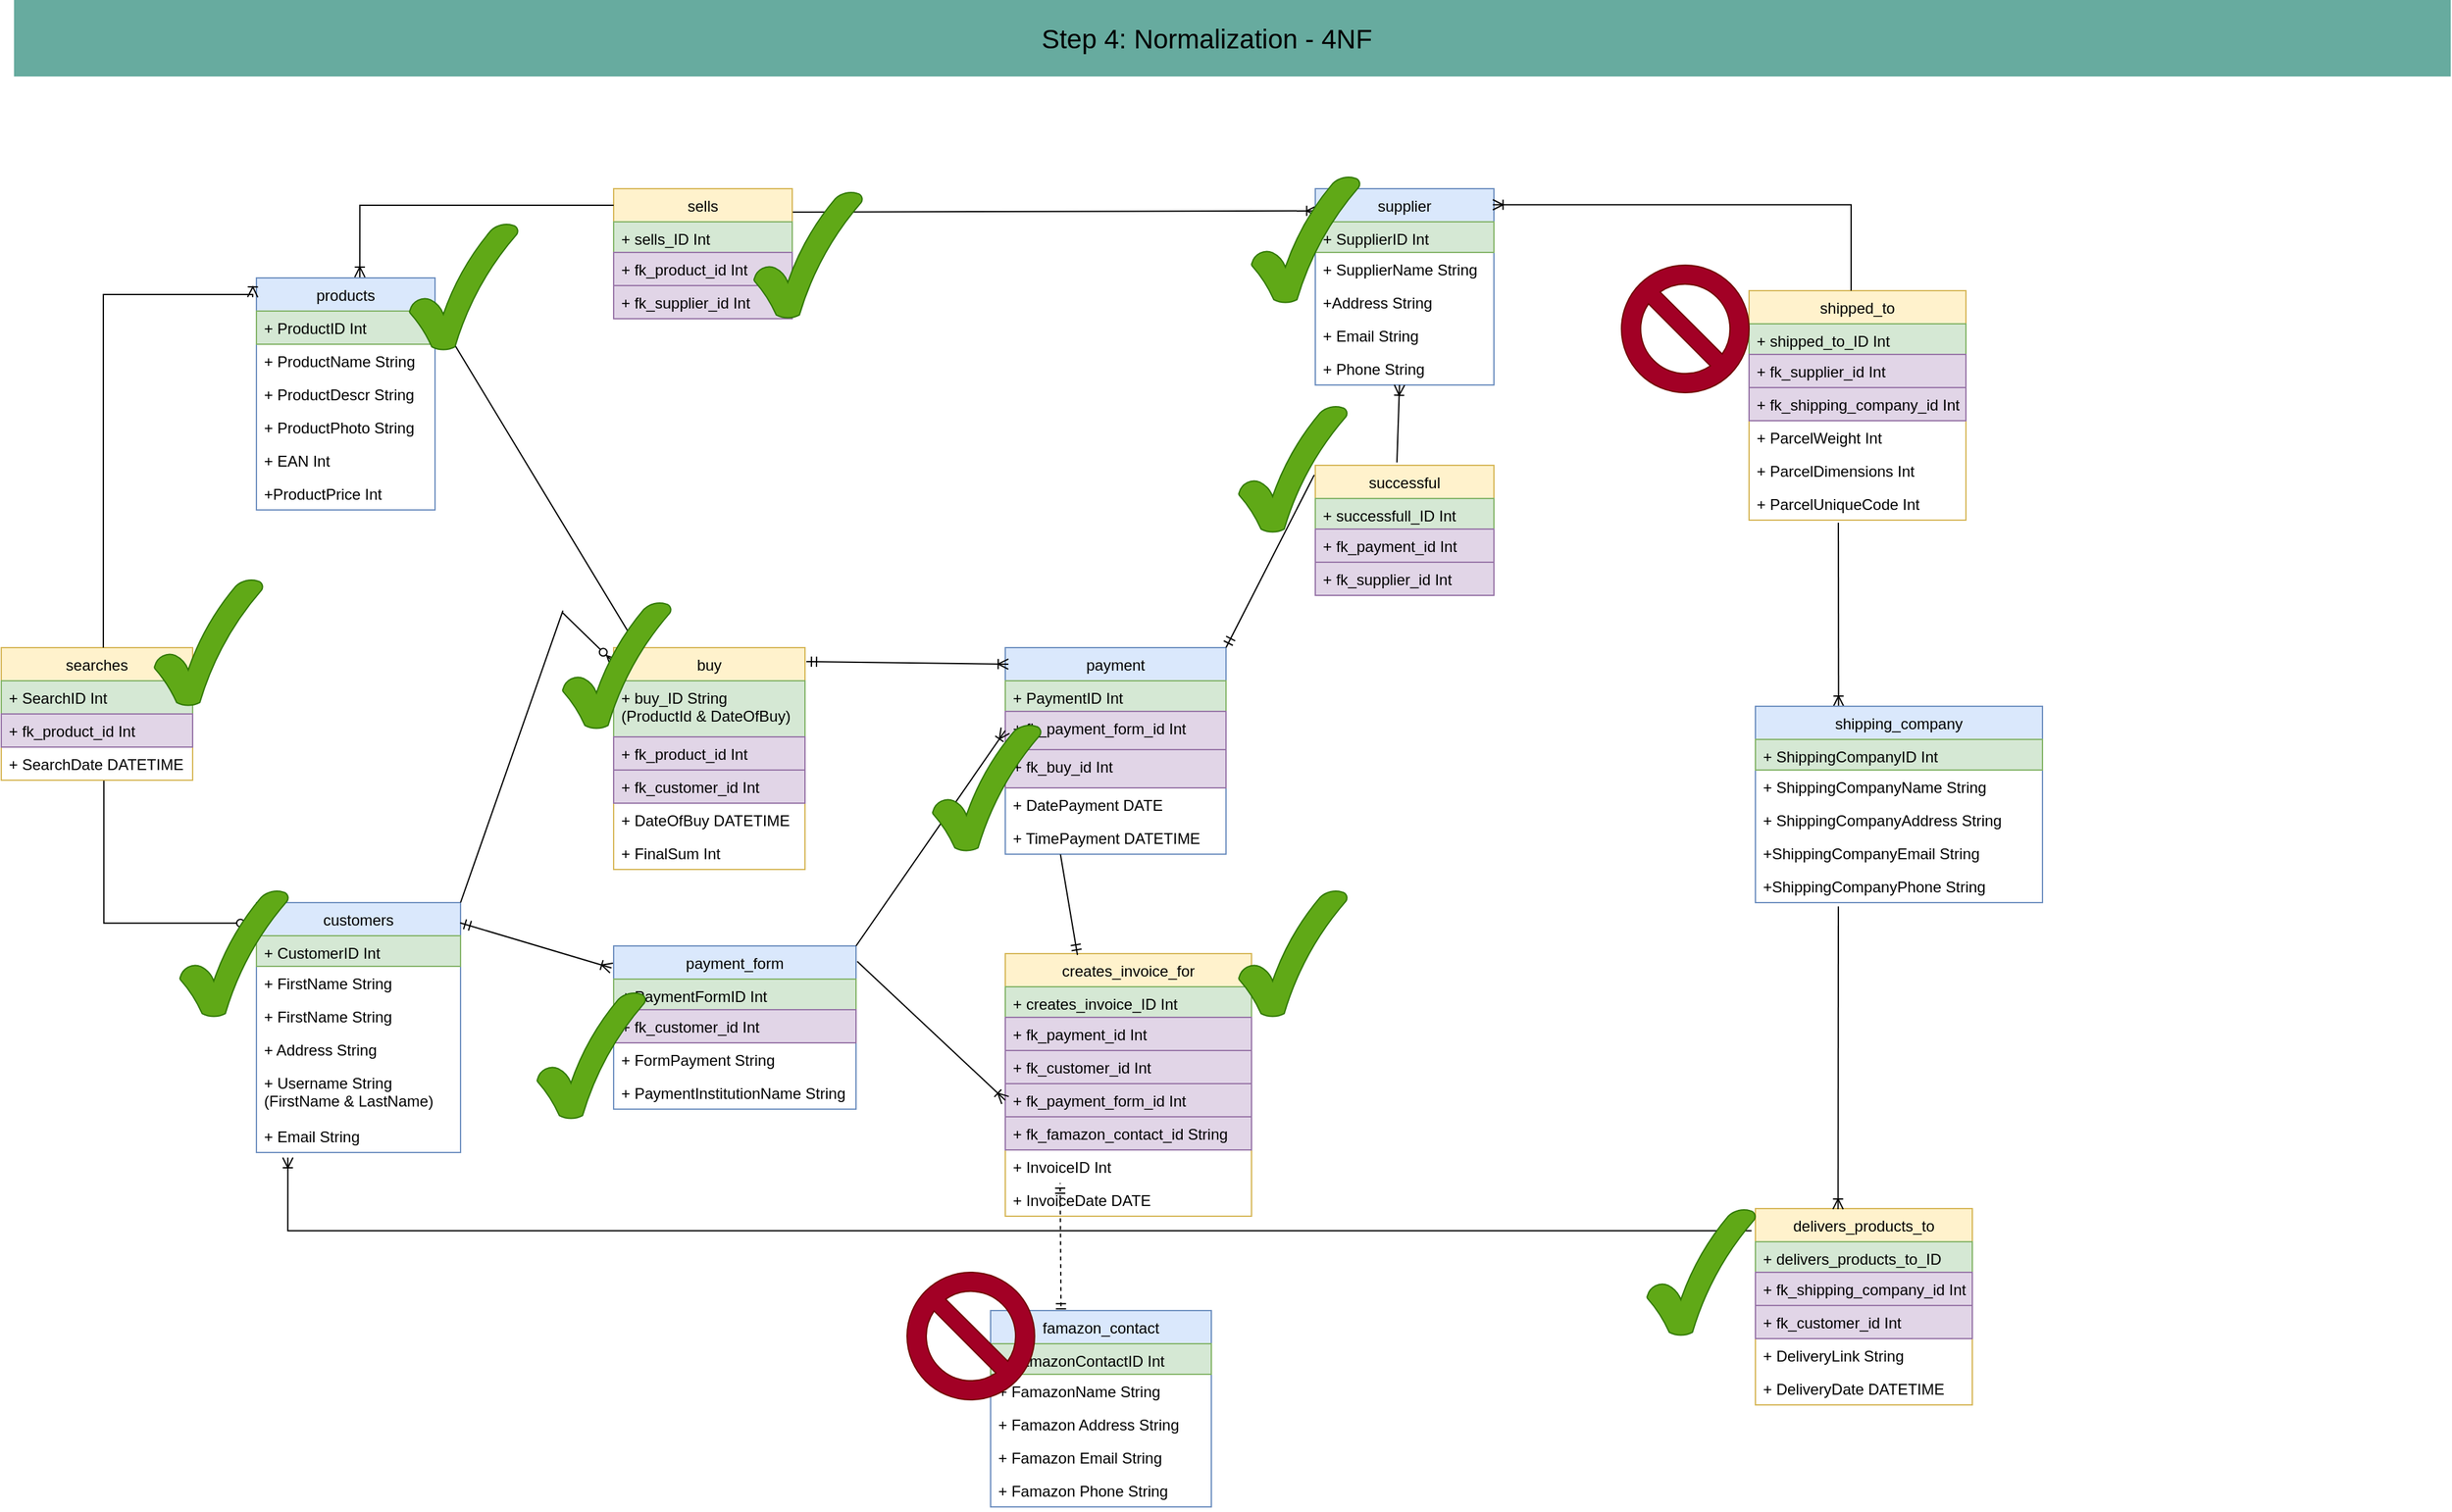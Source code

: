 <mxfile version="14.6.1" type="github">
  <diagram id="9SjnBQGCKEw5g2mVxKEI" name="Page-1">
    <mxGraphModel dx="2240" dy="1164" grid="1" gridSize="10" guides="1" tooltips="1" connect="1" arrows="1" fold="1" page="1" pageScale="1" pageWidth="827" pageHeight="1169" math="0" shadow="0">
      <root>
        <mxCell id="0" />
        <mxCell id="1" parent="0" />
        <mxCell id="1UcQ3Sz3F0J6C7WJ8FVs-1" value="" style="rounded=0;whiteSpace=wrap;html=1;labelBackgroundColor=#009999;labelBorderColor=#000000;strokeColor=none;fillColor=#67AB9F;fontColor=#000000;" parent="1" vertex="1">
          <mxGeometry x="50" y="40" width="1910" height="60" as="geometry" />
        </mxCell>
        <mxCell id="1UcQ3Sz3F0J6C7WJ8FVs-2" value="&lt;font style=&quot;font-size: 21px&quot;&gt;Step 4: Normalization -&amp;nbsp;&lt;/font&gt;&lt;span style=&quot;font-size: 21px&quot;&gt;4NF&lt;/span&gt;" style="text;html=1;strokeColor=none;fillColor=none;align=center;verticalAlign=middle;whiteSpace=wrap;rounded=0;labelBackgroundColor=none;fontColor=#000000;" parent="1" vertex="1">
          <mxGeometry x="70" y="60" width="1830" height="20" as="geometry" />
        </mxCell>
        <mxCell id="1UcQ3Sz3F0J6C7WJ8FVs-3" value="products" style="swimlane;fontStyle=0;childLayout=stackLayout;horizontal=1;startSize=26;fillColor=#dae8fc;horizontalStack=0;resizeParent=1;resizeParentMax=0;resizeLast=0;collapsible=1;marginBottom=0;strokeColor=#6c8ebf;" parent="1" vertex="1">
          <mxGeometry x="240" y="258" width="140" height="182" as="geometry" />
        </mxCell>
        <mxCell id="1UcQ3Sz3F0J6C7WJ8FVs-4" value="+ ProductID Int" style="text;align=left;verticalAlign=top;spacingLeft=4;spacingRight=4;overflow=hidden;rotatable=0;points=[[0,0.5],[1,0.5]];portConstraint=eastwest;fillColor=#d5e8d4;strokeColor=#82b366;" parent="1UcQ3Sz3F0J6C7WJ8FVs-3" vertex="1">
          <mxGeometry y="26" width="140" height="26" as="geometry" />
        </mxCell>
        <mxCell id="1UcQ3Sz3F0J6C7WJ8FVs-5" value="+ ProductName String" style="text;align=left;verticalAlign=top;spacingLeft=4;spacingRight=4;overflow=hidden;rotatable=0;points=[[0,0.5],[1,0.5]];portConstraint=eastwest;" parent="1UcQ3Sz3F0J6C7WJ8FVs-3" vertex="1">
          <mxGeometry y="52" width="140" height="26" as="geometry" />
        </mxCell>
        <mxCell id="1UcQ3Sz3F0J6C7WJ8FVs-6" value="+ ProductDescr String" style="text;align=left;verticalAlign=top;spacingLeft=4;spacingRight=4;overflow=hidden;rotatable=0;points=[[0,0.5],[1,0.5]];portConstraint=eastwest;" parent="1UcQ3Sz3F0J6C7WJ8FVs-3" vertex="1">
          <mxGeometry y="78" width="140" height="26" as="geometry" />
        </mxCell>
        <mxCell id="1UcQ3Sz3F0J6C7WJ8FVs-7" value="+ ProductPhoto String" style="text;align=left;verticalAlign=top;spacingLeft=4;spacingRight=4;overflow=hidden;rotatable=0;points=[[0,0.5],[1,0.5]];portConstraint=eastwest;" parent="1UcQ3Sz3F0J6C7WJ8FVs-3" vertex="1">
          <mxGeometry y="104" width="140" height="26" as="geometry" />
        </mxCell>
        <mxCell id="1UcQ3Sz3F0J6C7WJ8FVs-8" value="+ EAN Int" style="text;align=left;verticalAlign=top;spacingLeft=4;spacingRight=4;overflow=hidden;rotatable=0;points=[[0,0.5],[1,0.5]];portConstraint=eastwest;" parent="1UcQ3Sz3F0J6C7WJ8FVs-3" vertex="1">
          <mxGeometry y="130" width="140" height="26" as="geometry" />
        </mxCell>
        <mxCell id="1UcQ3Sz3F0J6C7WJ8FVs-9" value="+ProductPrice Int" style="text;align=left;verticalAlign=top;spacingLeft=4;spacingRight=4;overflow=hidden;rotatable=0;points=[[0,0.5],[1,0.5]];portConstraint=eastwest;" parent="1UcQ3Sz3F0J6C7WJ8FVs-3" vertex="1">
          <mxGeometry y="156" width="140" height="26" as="geometry" />
        </mxCell>
        <mxCell id="1UcQ3Sz3F0J6C7WJ8FVs-10" value="searches" style="swimlane;fontStyle=0;childLayout=stackLayout;horizontal=1;startSize=26;fillColor=#fff2cc;horizontalStack=0;resizeParent=1;resizeParentMax=0;resizeLast=0;collapsible=1;marginBottom=0;strokeColor=#d6b656;" parent="1" vertex="1">
          <mxGeometry x="40" y="548" width="150" height="104" as="geometry" />
        </mxCell>
        <mxCell id="1UcQ3Sz3F0J6C7WJ8FVs-102" value="+ SearchID Int" style="text;align=left;verticalAlign=top;spacingLeft=4;spacingRight=4;overflow=hidden;rotatable=0;points=[[0,0.5],[1,0.5]];portConstraint=eastwest;fillColor=#d5e8d4;strokeColor=#82b366;" parent="1UcQ3Sz3F0J6C7WJ8FVs-10" vertex="1">
          <mxGeometry y="26" width="150" height="26" as="geometry" />
        </mxCell>
        <mxCell id="1UcQ3Sz3F0J6C7WJ8FVs-11" value="+ fk_product_id Int" style="text;align=left;verticalAlign=top;spacingLeft=4;spacingRight=4;overflow=hidden;rotatable=0;points=[[0,0.5],[1,0.5]];portConstraint=eastwest;fillColor=#e1d5e7;strokeColor=#9673a6;" parent="1UcQ3Sz3F0J6C7WJ8FVs-10" vertex="1">
          <mxGeometry y="52" width="150" height="26" as="geometry" />
        </mxCell>
        <mxCell id="1UcQ3Sz3F0J6C7WJ8FVs-103" value="+ SearchDate DATETIME" style="text;align=left;verticalAlign=top;spacingLeft=4;spacingRight=4;overflow=hidden;rotatable=0;points=[[0,0.5],[1,0.5]];portConstraint=eastwest;" parent="1UcQ3Sz3F0J6C7WJ8FVs-10" vertex="1">
          <mxGeometry y="78" width="150" height="26" as="geometry" />
        </mxCell>
        <mxCell id="1UcQ3Sz3F0J6C7WJ8FVs-12" value="buy" style="swimlane;fontStyle=0;childLayout=stackLayout;horizontal=1;startSize=26;fillColor=#fff2cc;horizontalStack=0;resizeParent=1;resizeParentMax=0;resizeLast=0;collapsible=1;marginBottom=0;strokeColor=#d6b656;" parent="1" vertex="1">
          <mxGeometry x="520" y="548" width="150" height="174" as="geometry" />
        </mxCell>
        <mxCell id="1UcQ3Sz3F0J6C7WJ8FVs-13" value="+ buy_ID String&#xa;(ProductId &amp; DateOfBuy)" style="text;align=left;verticalAlign=top;spacingLeft=4;spacingRight=4;overflow=hidden;rotatable=0;points=[[0,0.5],[1,0.5]];portConstraint=eastwest;fillColor=#d5e8d4;strokeColor=#82b366;" parent="1UcQ3Sz3F0J6C7WJ8FVs-12" vertex="1">
          <mxGeometry y="26" width="150" height="44" as="geometry" />
        </mxCell>
        <mxCell id="1UcQ3Sz3F0J6C7WJ8FVs-14" value="+ fk_product_id Int" style="text;align=left;verticalAlign=top;spacingLeft=4;spacingRight=4;overflow=hidden;rotatable=0;points=[[0,0.5],[1,0.5]];portConstraint=eastwest;fillColor=#e1d5e7;strokeColor=#9673a6;" parent="1UcQ3Sz3F0J6C7WJ8FVs-12" vertex="1">
          <mxGeometry y="70" width="150" height="26" as="geometry" />
        </mxCell>
        <mxCell id="1UcQ3Sz3F0J6C7WJ8FVs-15" value="+ fk_customer_id Int" style="text;align=left;verticalAlign=top;spacingLeft=4;spacingRight=4;overflow=hidden;rotatable=0;points=[[0,0.5],[1,0.5]];portConstraint=eastwest;fillColor=#e1d5e7;strokeColor=#9673a6;" parent="1UcQ3Sz3F0J6C7WJ8FVs-12" vertex="1">
          <mxGeometry y="96" width="150" height="26" as="geometry" />
        </mxCell>
        <mxCell id="1UcQ3Sz3F0J6C7WJ8FVs-17" value="+ DateOfBuy DATETIME" style="text;align=left;verticalAlign=top;spacingLeft=4;spacingRight=4;overflow=hidden;rotatable=0;points=[[0,0.5],[1,0.5]];portConstraint=eastwest;" parent="1UcQ3Sz3F0J6C7WJ8FVs-12" vertex="1">
          <mxGeometry y="122" width="150" height="26" as="geometry" />
        </mxCell>
        <mxCell id="1UcQ3Sz3F0J6C7WJ8FVs-108" value="+ FinalSum Int" style="text;align=left;verticalAlign=top;spacingLeft=4;spacingRight=4;overflow=hidden;rotatable=0;points=[[0,0.5],[1,0.5]];portConstraint=eastwest;" parent="1UcQ3Sz3F0J6C7WJ8FVs-12" vertex="1">
          <mxGeometry y="148" width="150" height="26" as="geometry" />
        </mxCell>
        <mxCell id="1UcQ3Sz3F0J6C7WJ8FVs-18" value="customers" style="swimlane;fontStyle=0;childLayout=stackLayout;horizontal=1;startSize=26;fillColor=#dae8fc;horizontalStack=0;resizeParent=1;resizeParentMax=0;resizeLast=0;collapsible=1;marginBottom=0;strokeColor=#6c8ebf;" parent="1" vertex="1">
          <mxGeometry x="240" y="748" width="160" height="196" as="geometry" />
        </mxCell>
        <mxCell id="1UcQ3Sz3F0J6C7WJ8FVs-19" value="+ CustomerID Int" style="text;align=left;verticalAlign=top;spacingLeft=4;spacingRight=4;overflow=hidden;rotatable=0;points=[[0,0.5],[1,0.5]];portConstraint=eastwest;fillColor=#d5e8d4;strokeColor=#82b366;" parent="1UcQ3Sz3F0J6C7WJ8FVs-18" vertex="1">
          <mxGeometry y="26" width="160" height="24" as="geometry" />
        </mxCell>
        <mxCell id="1UcQ3Sz3F0J6C7WJ8FVs-20" value="+ FirstName String" style="text;align=left;verticalAlign=top;spacingLeft=4;spacingRight=4;overflow=hidden;rotatable=0;points=[[0,0.5],[1,0.5]];portConstraint=eastwest;" parent="1UcQ3Sz3F0J6C7WJ8FVs-18" vertex="1">
          <mxGeometry y="50" width="160" height="26" as="geometry" />
        </mxCell>
        <mxCell id="1UcQ3Sz3F0J6C7WJ8FVs-21" value="+ FirstName String" style="text;align=left;verticalAlign=top;spacingLeft=4;spacingRight=4;overflow=hidden;rotatable=0;points=[[0,0.5],[1,0.5]];portConstraint=eastwest;" parent="1UcQ3Sz3F0J6C7WJ8FVs-18" vertex="1">
          <mxGeometry y="76" width="160" height="26" as="geometry" />
        </mxCell>
        <mxCell id="1UcQ3Sz3F0J6C7WJ8FVs-22" value="+ Address String" style="text;align=left;verticalAlign=top;spacingLeft=4;spacingRight=4;overflow=hidden;rotatable=0;points=[[0,0.5],[1,0.5]];portConstraint=eastwest;" parent="1UcQ3Sz3F0J6C7WJ8FVs-18" vertex="1">
          <mxGeometry y="102" width="160" height="26" as="geometry" />
        </mxCell>
        <mxCell id="1UcQ3Sz3F0J6C7WJ8FVs-23" value="+ Username String&#xa;(FirstName &amp; LastName)" style="text;align=left;verticalAlign=top;spacingLeft=4;spacingRight=4;overflow=hidden;rotatable=0;points=[[0,0.5],[1,0.5]];portConstraint=eastwest;" parent="1UcQ3Sz3F0J6C7WJ8FVs-18" vertex="1">
          <mxGeometry y="128" width="160" height="42" as="geometry" />
        </mxCell>
        <mxCell id="1UcQ3Sz3F0J6C7WJ8FVs-24" value="+ Email String" style="text;align=left;verticalAlign=top;spacingLeft=4;spacingRight=4;overflow=hidden;rotatable=0;points=[[0,0.5],[1,0.5]];portConstraint=eastwest;" parent="1UcQ3Sz3F0J6C7WJ8FVs-18" vertex="1">
          <mxGeometry y="170" width="160" height="26" as="geometry" />
        </mxCell>
        <mxCell id="1UcQ3Sz3F0J6C7WJ8FVs-25" value="" style="fontSize=12;html=1;endArrow=ERzeroToMany;endFill=1;exitX=0.536;exitY=1.013;exitDx=0;exitDy=0;rounded=0;exitPerimeter=0;entryX=-0.003;entryY=0.082;entryDx=0;entryDy=0;entryPerimeter=0;edgeStyle=orthogonalEdgeStyle;" parent="1" source="1UcQ3Sz3F0J6C7WJ8FVs-103" target="1UcQ3Sz3F0J6C7WJ8FVs-18" edge="1">
          <mxGeometry width="100" height="100" relative="1" as="geometry">
            <mxPoint x="236" y="623" as="sourcePoint" />
            <mxPoint x="230" y="778" as="targetPoint" />
          </mxGeometry>
        </mxCell>
        <mxCell id="1UcQ3Sz3F0J6C7WJ8FVs-26" value="" style="fontSize=12;html=1;endArrow=ERzeroToMany;endFill=1;startArrow=none;entryX=0.003;entryY=0.069;entryDx=0;entryDy=0;entryPerimeter=0;rounded=0;startFill=0;" parent="1" target="1UcQ3Sz3F0J6C7WJ8FVs-12" edge="1" source="ExpSBsA_ioX1gbseFm7L-12">
          <mxGeometry width="100" height="100" relative="1" as="geometry">
            <mxPoint x="400" y="748" as="sourcePoint" />
            <mxPoint x="500" y="638" as="targetPoint" />
          </mxGeometry>
        </mxCell>
        <mxCell id="1UcQ3Sz3F0J6C7WJ8FVs-27" value="" style="fontSize=12;html=1;endArrow=none;startArrow=ERoneToMany;rounded=0;startFill=0;endFill=0;entryX=0.134;entryY=0.011;entryDx=0;entryDy=0;entryPerimeter=0;" parent="1" target="1UcQ3Sz3F0J6C7WJ8FVs-12" edge="1">
          <mxGeometry width="100" height="100" relative="1" as="geometry">
            <mxPoint x="380" y="285" as="sourcePoint" />
            <mxPoint x="538" y="538" as="targetPoint" />
          </mxGeometry>
        </mxCell>
        <mxCell id="1UcQ3Sz3F0J6C7WJ8FVs-28" value="sells" style="swimlane;fontStyle=0;childLayout=stackLayout;horizontal=1;startSize=26;fillColor=#fff2cc;horizontalStack=0;resizeParent=1;resizeParentMax=0;resizeLast=0;collapsible=1;marginBottom=0;strokeColor=#d6b656;" parent="1" vertex="1">
          <mxGeometry x="520" y="188" width="140" height="102" as="geometry" />
        </mxCell>
        <mxCell id="1UcQ3Sz3F0J6C7WJ8FVs-29" value="+ sells_ID Int" style="text;align=left;verticalAlign=top;spacingLeft=4;spacingRight=4;overflow=hidden;rotatable=0;points=[[0,0.5],[1,0.5]];portConstraint=eastwest;fillColor=#d5e8d4;strokeColor=#82b366;" parent="1UcQ3Sz3F0J6C7WJ8FVs-28" vertex="1">
          <mxGeometry y="26" width="140" height="24" as="geometry" />
        </mxCell>
        <mxCell id="1UcQ3Sz3F0J6C7WJ8FVs-30" value="+ fk_product_id Int" style="text;align=left;verticalAlign=top;spacingLeft=4;spacingRight=4;overflow=hidden;rotatable=0;points=[[0,0.5],[1,0.5]];portConstraint=eastwest;fillColor=#e1d5e7;strokeColor=#9673a6;" parent="1UcQ3Sz3F0J6C7WJ8FVs-28" vertex="1">
          <mxGeometry y="50" width="140" height="26" as="geometry" />
        </mxCell>
        <mxCell id="1UcQ3Sz3F0J6C7WJ8FVs-31" value="+ fk_supplier_id Int" style="text;align=left;verticalAlign=top;spacingLeft=4;spacingRight=4;overflow=hidden;rotatable=0;points=[[0,0.5],[1,0.5]];portConstraint=eastwest;fillColor=#e1d5e7;strokeColor=#9673a6;" parent="1UcQ3Sz3F0J6C7WJ8FVs-28" vertex="1">
          <mxGeometry y="76" width="140" height="26" as="geometry" />
        </mxCell>
        <mxCell id="1UcQ3Sz3F0J6C7WJ8FVs-32" value="" style="edgeStyle=orthogonalEdgeStyle;fontSize=12;html=1;endArrow=none;rounded=0;exitX=0.579;exitY=-0.003;exitDx=0;exitDy=0;exitPerimeter=0;startArrow=ERoneToMany;startFill=0;endFill=0;" parent="1" source="1UcQ3Sz3F0J6C7WJ8FVs-3" edge="1">
          <mxGeometry width="100" height="100" relative="1" as="geometry">
            <mxPoint x="321" y="251" as="sourcePoint" />
            <mxPoint x="520" y="201" as="targetPoint" />
            <Array as="points">
              <mxPoint x="321" y="201" />
            </Array>
          </mxGeometry>
        </mxCell>
        <mxCell id="1UcQ3Sz3F0J6C7WJ8FVs-33" value="" style="fontSize=12;html=1;endArrow=ERoneToMany;rounded=0;exitX=1.003;exitY=0.18;exitDx=0;exitDy=0;exitPerimeter=0;entryX=0.009;entryY=0.113;entryDx=0;entryDy=0;entryPerimeter=0;" parent="1" source="1UcQ3Sz3F0J6C7WJ8FVs-28" target="1UcQ3Sz3F0J6C7WJ8FVs-34" edge="1">
          <mxGeometry width="100" height="100" relative="1" as="geometry">
            <mxPoint x="850" y="274.532" as="sourcePoint" />
            <mxPoint x="830" y="200" as="targetPoint" />
          </mxGeometry>
        </mxCell>
        <mxCell id="1UcQ3Sz3F0J6C7WJ8FVs-34" value="supplier" style="swimlane;fontStyle=0;childLayout=stackLayout;horizontal=1;startSize=26;fillColor=#dae8fc;horizontalStack=0;resizeParent=1;resizeParentMax=0;resizeLast=0;collapsible=1;marginBottom=0;strokeColor=#6c8ebf;" parent="1" vertex="1">
          <mxGeometry x="1070" y="188" width="140" height="154" as="geometry" />
        </mxCell>
        <mxCell id="1UcQ3Sz3F0J6C7WJ8FVs-35" value="+ SupplierID Int" style="text;align=left;verticalAlign=top;spacingLeft=4;spacingRight=4;overflow=hidden;rotatable=0;points=[[0,0.5],[1,0.5]];portConstraint=eastwest;fillColor=#d5e8d4;strokeColor=#82b366;" parent="1UcQ3Sz3F0J6C7WJ8FVs-34" vertex="1">
          <mxGeometry y="26" width="140" height="24" as="geometry" />
        </mxCell>
        <mxCell id="1UcQ3Sz3F0J6C7WJ8FVs-36" value="+ SupplierName String" style="text;align=left;verticalAlign=top;spacingLeft=4;spacingRight=4;overflow=hidden;rotatable=0;points=[[0,0.5],[1,0.5]];portConstraint=eastwest;" parent="1UcQ3Sz3F0J6C7WJ8FVs-34" vertex="1">
          <mxGeometry y="50" width="140" height="26" as="geometry" />
        </mxCell>
        <mxCell id="1UcQ3Sz3F0J6C7WJ8FVs-37" value="+Address String" style="text;align=left;verticalAlign=top;spacingLeft=4;spacingRight=4;overflow=hidden;rotatable=0;points=[[0,0.5],[1,0.5]];portConstraint=eastwest;" parent="1UcQ3Sz3F0J6C7WJ8FVs-34" vertex="1">
          <mxGeometry y="76" width="140" height="26" as="geometry" />
        </mxCell>
        <mxCell id="1UcQ3Sz3F0J6C7WJ8FVs-38" value="+ Email String" style="text;align=left;verticalAlign=top;spacingLeft=4;spacingRight=4;overflow=hidden;rotatable=0;points=[[0,0.5],[1,0.5]];portConstraint=eastwest;" parent="1UcQ3Sz3F0J6C7WJ8FVs-34" vertex="1">
          <mxGeometry y="102" width="140" height="26" as="geometry" />
        </mxCell>
        <mxCell id="1UcQ3Sz3F0J6C7WJ8FVs-39" value="+ Phone String" style="text;align=left;verticalAlign=top;spacingLeft=4;spacingRight=4;overflow=hidden;rotatable=0;points=[[0,0.5],[1,0.5]];portConstraint=eastwest;" parent="1UcQ3Sz3F0J6C7WJ8FVs-34" vertex="1">
          <mxGeometry y="128" width="140" height="26" as="geometry" />
        </mxCell>
        <mxCell id="1UcQ3Sz3F0J6C7WJ8FVs-40" value="successful" style="swimlane;fontStyle=0;childLayout=stackLayout;horizontal=1;startSize=26;fillColor=#fff2cc;horizontalStack=0;resizeParent=1;resizeParentMax=0;resizeLast=0;collapsible=1;marginBottom=0;strokeColor=#d6b656;" parent="1" vertex="1">
          <mxGeometry x="1070" y="405" width="140" height="102" as="geometry" />
        </mxCell>
        <mxCell id="1UcQ3Sz3F0J6C7WJ8FVs-41" value="+ successfull_ID Int" style="text;align=left;verticalAlign=top;spacingLeft=4;spacingRight=4;overflow=hidden;rotatable=0;points=[[0,0.5],[1,0.5]];portConstraint=eastwest;fillColor=#d5e8d4;strokeColor=#82b366;" parent="1UcQ3Sz3F0J6C7WJ8FVs-40" vertex="1">
          <mxGeometry y="26" width="140" height="24" as="geometry" />
        </mxCell>
        <mxCell id="1UcQ3Sz3F0J6C7WJ8FVs-42" value="+ fk_payment_id Int" style="text;align=left;verticalAlign=top;spacingLeft=4;spacingRight=4;overflow=hidden;rotatable=0;points=[[0,0.5],[1,0.5]];portConstraint=eastwest;fillColor=#e1d5e7;strokeColor=#9673a6;" parent="1UcQ3Sz3F0J6C7WJ8FVs-40" vertex="1">
          <mxGeometry y="50" width="140" height="26" as="geometry" />
        </mxCell>
        <mxCell id="1UcQ3Sz3F0J6C7WJ8FVs-43" value="+ fk_supplier_id Int" style="text;align=left;verticalAlign=top;spacingLeft=4;spacingRight=4;overflow=hidden;rotatable=0;points=[[0,0.5],[1,0.5]];portConstraint=eastwest;fillColor=#e1d5e7;strokeColor=#9673a6;" parent="1UcQ3Sz3F0J6C7WJ8FVs-40" vertex="1">
          <mxGeometry y="76" width="140" height="26" as="geometry" />
        </mxCell>
        <mxCell id="1UcQ3Sz3F0J6C7WJ8FVs-44" value="payment" style="swimlane;fontStyle=0;childLayout=stackLayout;horizontal=1;startSize=26;fillColor=#dae8fc;horizontalStack=0;resizeParent=1;resizeParentMax=0;resizeLast=0;collapsible=1;marginBottom=0;strokeColor=#6c8ebf;" parent="1" vertex="1">
          <mxGeometry x="827" y="548" width="173" height="162" as="geometry" />
        </mxCell>
        <mxCell id="1UcQ3Sz3F0J6C7WJ8FVs-45" value="+ PaymentID Int" style="text;align=left;verticalAlign=top;spacingLeft=4;spacingRight=4;overflow=hidden;rotatable=0;points=[[0,0.5],[1,0.5]];portConstraint=eastwest;fillColor=#d5e8d4;strokeColor=#82b366;" parent="1UcQ3Sz3F0J6C7WJ8FVs-44" vertex="1">
          <mxGeometry y="26" width="173" height="24" as="geometry" />
        </mxCell>
        <mxCell id="1UcQ3Sz3F0J6C7WJ8FVs-46" value="+ fk_payment_form_id Int" style="text;align=left;verticalAlign=top;spacingLeft=4;spacingRight=4;overflow=hidden;rotatable=0;points=[[0,0.5],[1,0.5]];portConstraint=eastwest;fillColor=#e1d5e7;strokeColor=#9673a6;" parent="1UcQ3Sz3F0J6C7WJ8FVs-44" vertex="1">
          <mxGeometry y="50" width="173" height="30" as="geometry" />
        </mxCell>
        <mxCell id="1UcQ3Sz3F0J6C7WJ8FVs-109" value="+ fk_buy_id Int" style="text;align=left;verticalAlign=top;spacingLeft=4;spacingRight=4;overflow=hidden;rotatable=0;points=[[0,0.5],[1,0.5]];portConstraint=eastwest;fillColor=#e1d5e7;strokeColor=#9673a6;" parent="1UcQ3Sz3F0J6C7WJ8FVs-44" vertex="1">
          <mxGeometry y="80" width="173" height="30" as="geometry" />
        </mxCell>
        <mxCell id="1UcQ3Sz3F0J6C7WJ8FVs-94" value="+ DatePayment DATE" style="text;align=left;verticalAlign=top;spacingLeft=4;spacingRight=4;overflow=hidden;rotatable=0;points=[[0,0.5],[1,0.5]];portConstraint=eastwest;" parent="1UcQ3Sz3F0J6C7WJ8FVs-44" vertex="1">
          <mxGeometry y="110" width="173" height="26" as="geometry" />
        </mxCell>
        <mxCell id="1UcQ3Sz3F0J6C7WJ8FVs-48" value="+ TimePayment DATETIME" style="text;align=left;verticalAlign=top;spacingLeft=4;spacingRight=4;overflow=hidden;rotatable=0;points=[[0,0.5],[1,0.5]];portConstraint=eastwest;" parent="1UcQ3Sz3F0J6C7WJ8FVs-44" vertex="1">
          <mxGeometry y="136" width="173" height="26" as="geometry" />
        </mxCell>
        <mxCell id="1UcQ3Sz3F0J6C7WJ8FVs-49" value="" style="fontSize=12;html=1;endArrow=ERoneToMany;startArrow=ERmandOne;exitX=1.007;exitY=0.063;exitDx=0;exitDy=0;exitPerimeter=0;entryX=0.014;entryY=0.08;entryDx=0;entryDy=0;entryPerimeter=0;rounded=0;startFill=0;endFill=0;" parent="1" source="1UcQ3Sz3F0J6C7WJ8FVs-12" target="1UcQ3Sz3F0J6C7WJ8FVs-44" edge="1">
          <mxGeometry width="100" height="100" relative="1" as="geometry">
            <mxPoint x="950" y="578" as="sourcePoint" />
            <mxPoint x="1050" y="478" as="targetPoint" />
          </mxGeometry>
        </mxCell>
        <mxCell id="1UcQ3Sz3F0J6C7WJ8FVs-50" value="" style="fontSize=12;html=1;endArrow=none;endFill=0;strokeColor=#000000;startArrow=ERmandOne;startFill=0;exitX=1;exitY=0;exitDx=0;exitDy=0;entryX=-0.006;entryY=0.074;entryDx=0;entryDy=0;entryPerimeter=0;" parent="1" source="1UcQ3Sz3F0J6C7WJ8FVs-44" target="1UcQ3Sz3F0J6C7WJ8FVs-40" edge="1">
          <mxGeometry width="100" height="100" relative="1" as="geometry">
            <mxPoint x="950" y="578" as="sourcePoint" />
            <mxPoint x="1080" y="388" as="targetPoint" />
          </mxGeometry>
        </mxCell>
        <mxCell id="1UcQ3Sz3F0J6C7WJ8FVs-51" value="" style="fontSize=12;html=1;endArrow=ERoneToMany;endFill=0;strokeColor=#000000;startArrow=none;startFill=0;exitX=0.457;exitY=-0.022;exitDx=0;exitDy=0;exitPerimeter=0;" parent="1" source="1UcQ3Sz3F0J6C7WJ8FVs-40" edge="1">
          <mxGeometry width="100" height="100" relative="1" as="geometry">
            <mxPoint x="977" y="585" as="sourcePoint" />
            <mxPoint x="1136" y="342" as="targetPoint" />
          </mxGeometry>
        </mxCell>
        <mxCell id="1UcQ3Sz3F0J6C7WJ8FVs-52" value="" style="edgeStyle=orthogonalEdgeStyle;fontSize=12;html=1;endArrow=ERoneToMany;strokeColor=#000000;rounded=0;endFill=0;entryX=-0.021;entryY=0.083;entryDx=0;entryDy=0;entryPerimeter=0;" parent="1" target="1UcQ3Sz3F0J6C7WJ8FVs-3" edge="1">
          <mxGeometry width="100" height="100" relative="1" as="geometry">
            <mxPoint x="120" y="548" as="sourcePoint" />
            <mxPoint x="720" y="478" as="targetPoint" />
            <Array as="points">
              <mxPoint x="120" y="271" />
            </Array>
          </mxGeometry>
        </mxCell>
        <mxCell id="1UcQ3Sz3F0J6C7WJ8FVs-53" value="creates_invoice_for" style="swimlane;fontStyle=0;childLayout=stackLayout;horizontal=1;startSize=26;fillColor=#fff2cc;horizontalStack=0;resizeParent=1;resizeParentMax=0;resizeLast=0;collapsible=1;marginBottom=0;strokeColor=#d6b656;" parent="1" vertex="1">
          <mxGeometry x="827" y="788" width="193" height="206" as="geometry" />
        </mxCell>
        <mxCell id="1UcQ3Sz3F0J6C7WJ8FVs-54" value="+ creates_invoice_ID Int" style="text;align=left;verticalAlign=top;spacingLeft=4;spacingRight=4;overflow=hidden;rotatable=0;points=[[0,0.5],[1,0.5]];portConstraint=eastwest;fillColor=#d5e8d4;strokeColor=#82b366;" parent="1UcQ3Sz3F0J6C7WJ8FVs-53" vertex="1">
          <mxGeometry y="26" width="193" height="24" as="geometry" />
        </mxCell>
        <mxCell id="1UcQ3Sz3F0J6C7WJ8FVs-55" value="+ fk_payment_id Int" style="text;align=left;verticalAlign=top;spacingLeft=4;spacingRight=4;overflow=hidden;rotatable=0;points=[[0,0.5],[1,0.5]];portConstraint=eastwest;fillColor=#e1d5e7;strokeColor=#9673a6;" parent="1UcQ3Sz3F0J6C7WJ8FVs-53" vertex="1">
          <mxGeometry y="50" width="193" height="26" as="geometry" />
        </mxCell>
        <mxCell id="1UcQ3Sz3F0J6C7WJ8FVs-56" value="+ fk_customer_id Int" style="text;align=left;verticalAlign=top;spacingLeft=4;spacingRight=4;overflow=hidden;rotatable=0;points=[[0,0.5],[1,0.5]];portConstraint=eastwest;fillColor=#e1d5e7;strokeColor=#9673a6;" parent="1UcQ3Sz3F0J6C7WJ8FVs-53" vertex="1">
          <mxGeometry y="76" width="193" height="26" as="geometry" />
        </mxCell>
        <mxCell id="1UcQ3Sz3F0J6C7WJ8FVs-98" value="+ fk_payment_form_id Int" style="text;align=left;verticalAlign=top;spacingLeft=4;spacingRight=4;overflow=hidden;rotatable=0;points=[[0,0.5],[1,0.5]];portConstraint=eastwest;fillColor=#e1d5e7;strokeColor=#9673a6;" parent="1UcQ3Sz3F0J6C7WJ8FVs-53" vertex="1">
          <mxGeometry y="102" width="193" height="26" as="geometry" />
        </mxCell>
        <mxCell id="ExpSBsA_ioX1gbseFm7L-17" value="+ fk_famazon_contact_id String" style="text;align=left;verticalAlign=top;spacingLeft=4;spacingRight=4;overflow=hidden;rotatable=0;points=[[0,0.5],[1,0.5]];portConstraint=eastwest;fillColor=#e1d5e7;strokeColor=#9673a6;" vertex="1" parent="1UcQ3Sz3F0J6C7WJ8FVs-53">
          <mxGeometry y="128" width="193" height="26" as="geometry" />
        </mxCell>
        <mxCell id="1UcQ3Sz3F0J6C7WJ8FVs-57" value="+ InvoiceID Int" style="text;align=left;verticalAlign=top;spacingLeft=4;spacingRight=4;overflow=hidden;rotatable=0;points=[[0,0.5],[1,0.5]];portConstraint=eastwest;" parent="1UcQ3Sz3F0J6C7WJ8FVs-53" vertex="1">
          <mxGeometry y="154" width="193" height="26" as="geometry" />
        </mxCell>
        <mxCell id="1UcQ3Sz3F0J6C7WJ8FVs-58" value="+ InvoiceDate DATE" style="text;align=left;verticalAlign=top;spacingLeft=4;spacingRight=4;overflow=hidden;rotatable=0;points=[[0,0.5],[1,0.5]];portConstraint=eastwest;" parent="1UcQ3Sz3F0J6C7WJ8FVs-53" vertex="1">
          <mxGeometry y="180" width="193" height="26" as="geometry" />
        </mxCell>
        <mxCell id="1UcQ3Sz3F0J6C7WJ8FVs-59" value="" style="fontSize=12;html=1;endArrow=none;startArrow=ERmandOne;strokeColor=#000000;entryX=0.25;entryY=1.006;entryDx=0;entryDy=0;entryPerimeter=0;exitX=0.293;exitY=0.005;exitDx=0;exitDy=0;exitPerimeter=0;endFill=0;" parent="1" source="1UcQ3Sz3F0J6C7WJ8FVs-53" target="1UcQ3Sz3F0J6C7WJ8FVs-48" edge="1">
          <mxGeometry width="100" height="100" relative="1" as="geometry">
            <mxPoint x="870" y="858" as="sourcePoint" />
            <mxPoint x="970" y="758" as="targetPoint" />
          </mxGeometry>
        </mxCell>
        <mxCell id="1UcQ3Sz3F0J6C7WJ8FVs-60" value="" style="fontSize=12;html=1;endArrow=ERmandOne;startArrow=ERmandOne;strokeColor=#000000;entryX=0.25;entryY=1.006;entryDx=0;entryDy=0;entryPerimeter=0;exitX=0.293;exitY=0.005;exitDx=0;exitDy=0;exitPerimeter=0;endFill=0;dashed=1;" parent="1" edge="1">
          <mxGeometry width="100" height="100" relative="1" as="geometry">
            <mxPoint x="870.7" y="1070.61" as="sourcePoint" />
            <mxPoint x="870" y="967.996" as="targetPoint" />
          </mxGeometry>
        </mxCell>
        <mxCell id="1UcQ3Sz3F0J6C7WJ8FVs-61" value="famazon_contact" style="swimlane;fontStyle=0;childLayout=stackLayout;horizontal=1;startSize=26;fillColor=#dae8fc;horizontalStack=0;resizeParent=1;resizeParentMax=0;resizeLast=0;collapsible=1;marginBottom=0;strokeColor=#6c8ebf;" parent="1" vertex="1">
          <mxGeometry x="815.5" y="1068" width="173" height="154" as="geometry" />
        </mxCell>
        <mxCell id="1UcQ3Sz3F0J6C7WJ8FVs-62" value="+ FamazonContactID Int" style="text;align=left;verticalAlign=top;spacingLeft=4;spacingRight=4;overflow=hidden;rotatable=0;points=[[0,0.5],[1,0.5]];portConstraint=eastwest;fillColor=#d5e8d4;strokeColor=#82b366;" parent="1UcQ3Sz3F0J6C7WJ8FVs-61" vertex="1">
          <mxGeometry y="26" width="173" height="24" as="geometry" />
        </mxCell>
        <mxCell id="1UcQ3Sz3F0J6C7WJ8FVs-63" value="+ FamazonName String" style="text;align=left;verticalAlign=top;spacingLeft=4;spacingRight=4;overflow=hidden;rotatable=0;points=[[0,0.5],[1,0.5]];portConstraint=eastwest;" parent="1UcQ3Sz3F0J6C7WJ8FVs-61" vertex="1">
          <mxGeometry y="50" width="173" height="26" as="geometry" />
        </mxCell>
        <mxCell id="1UcQ3Sz3F0J6C7WJ8FVs-64" value="+ Famazon Address String" style="text;align=left;verticalAlign=top;spacingLeft=4;spacingRight=4;overflow=hidden;rotatable=0;points=[[0,0.5],[1,0.5]];portConstraint=eastwest;" parent="1UcQ3Sz3F0J6C7WJ8FVs-61" vertex="1">
          <mxGeometry y="76" width="173" height="26" as="geometry" />
        </mxCell>
        <mxCell id="1UcQ3Sz3F0J6C7WJ8FVs-65" value="+ Famazon Email String" style="text;align=left;verticalAlign=top;spacingLeft=4;spacingRight=4;overflow=hidden;rotatable=0;points=[[0,0.5],[1,0.5]];portConstraint=eastwest;" parent="1UcQ3Sz3F0J6C7WJ8FVs-61" vertex="1">
          <mxGeometry y="102" width="173" height="26" as="geometry" />
        </mxCell>
        <mxCell id="1UcQ3Sz3F0J6C7WJ8FVs-66" value="+ Famazon Phone String" style="text;align=left;verticalAlign=top;spacingLeft=4;spacingRight=4;overflow=hidden;rotatable=0;points=[[0,0.5],[1,0.5]];portConstraint=eastwest;" parent="1UcQ3Sz3F0J6C7WJ8FVs-61" vertex="1">
          <mxGeometry y="128" width="173" height="26" as="geometry" />
        </mxCell>
        <mxCell id="1UcQ3Sz3F0J6C7WJ8FVs-68" value="shipped_to" style="swimlane;fontStyle=0;childLayout=stackLayout;horizontal=1;startSize=26;fillColor=#fff2cc;horizontalStack=0;resizeParent=1;resizeParentMax=0;resizeLast=0;collapsible=1;marginBottom=0;strokeColor=#d6b656;" parent="1" vertex="1">
          <mxGeometry x="1410" y="268" width="170" height="180" as="geometry" />
        </mxCell>
        <mxCell id="1UcQ3Sz3F0J6C7WJ8FVs-69" value="+ shipped_to_ID Int" style="text;align=left;verticalAlign=top;spacingLeft=4;spacingRight=4;overflow=hidden;rotatable=0;points=[[0,0.5],[1,0.5]];portConstraint=eastwest;fillColor=#d5e8d4;strokeColor=#82b366;" parent="1UcQ3Sz3F0J6C7WJ8FVs-68" vertex="1">
          <mxGeometry y="26" width="170" height="24" as="geometry" />
        </mxCell>
        <mxCell id="1UcQ3Sz3F0J6C7WJ8FVs-70" value="+ fk_supplier_id Int" style="text;align=left;verticalAlign=top;spacingLeft=4;spacingRight=4;overflow=hidden;rotatable=0;points=[[0,0.5],[1,0.5]];portConstraint=eastwest;fillColor=#e1d5e7;strokeColor=#9673a6;" parent="1UcQ3Sz3F0J6C7WJ8FVs-68" vertex="1">
          <mxGeometry y="50" width="170" height="26" as="geometry" />
        </mxCell>
        <mxCell id="1UcQ3Sz3F0J6C7WJ8FVs-71" value="+ fk_shipping_company_id Int" style="text;align=left;verticalAlign=top;spacingLeft=4;spacingRight=4;overflow=hidden;rotatable=0;points=[[0,0.5],[1,0.5]];portConstraint=eastwest;fillColor=#e1d5e7;strokeColor=#9673a6;" parent="1UcQ3Sz3F0J6C7WJ8FVs-68" vertex="1">
          <mxGeometry y="76" width="170" height="26" as="geometry" />
        </mxCell>
        <mxCell id="1UcQ3Sz3F0J6C7WJ8FVs-104" value="+ ParcelWeight Int" style="text;align=left;verticalAlign=top;spacingLeft=4;spacingRight=4;overflow=hidden;rotatable=0;points=[[0,0.5],[1,0.5]];portConstraint=eastwest;" parent="1UcQ3Sz3F0J6C7WJ8FVs-68" vertex="1">
          <mxGeometry y="102" width="170" height="26" as="geometry" />
        </mxCell>
        <mxCell id="1UcQ3Sz3F0J6C7WJ8FVs-105" value="+ ParcelDimensions Int" style="text;align=left;verticalAlign=top;spacingLeft=4;spacingRight=4;overflow=hidden;rotatable=0;points=[[0,0.5],[1,0.5]];portConstraint=eastwest;" parent="1UcQ3Sz3F0J6C7WJ8FVs-68" vertex="1">
          <mxGeometry y="128" width="170" height="26" as="geometry" />
        </mxCell>
        <mxCell id="1UcQ3Sz3F0J6C7WJ8FVs-106" value="+ ParcelUniqueCode Int" style="text;align=left;verticalAlign=top;spacingLeft=4;spacingRight=4;overflow=hidden;rotatable=0;points=[[0,0.5],[1,0.5]];portConstraint=eastwest;" parent="1UcQ3Sz3F0J6C7WJ8FVs-68" vertex="1">
          <mxGeometry y="154" width="170" height="26" as="geometry" />
        </mxCell>
        <mxCell id="1UcQ3Sz3F0J6C7WJ8FVs-72" value="" style="fontSize=12;html=1;endArrow=ERoneToMany;rounded=0;startArrow=none;startFill=0;endFill=0;" parent="1" edge="1">
          <mxGeometry width="100" height="100" relative="1" as="geometry">
            <mxPoint x="1480" y="450" as="sourcePoint" />
            <mxPoint x="1480.17" y="594" as="targetPoint" />
          </mxGeometry>
        </mxCell>
        <mxCell id="1UcQ3Sz3F0J6C7WJ8FVs-73" value="shipping_company" style="swimlane;fontStyle=0;childLayout=stackLayout;horizontal=1;startSize=26;fillColor=#dae8fc;horizontalStack=0;resizeParent=1;resizeParentMax=0;resizeLast=0;collapsible=1;marginBottom=0;strokeColor=#6c8ebf;" parent="1" vertex="1">
          <mxGeometry x="1415" y="594" width="225" height="154" as="geometry" />
        </mxCell>
        <mxCell id="1UcQ3Sz3F0J6C7WJ8FVs-74" value="+ ShippingCompanyID Int" style="text;align=left;verticalAlign=top;spacingLeft=4;spacingRight=4;overflow=hidden;rotatable=0;points=[[0,0.5],[1,0.5]];portConstraint=eastwest;fillColor=#d5e8d4;strokeColor=#82b366;" parent="1UcQ3Sz3F0J6C7WJ8FVs-73" vertex="1">
          <mxGeometry y="26" width="225" height="24" as="geometry" />
        </mxCell>
        <mxCell id="1UcQ3Sz3F0J6C7WJ8FVs-75" value="+ ShippingCompanyName String" style="text;align=left;verticalAlign=top;spacingLeft=4;spacingRight=4;overflow=hidden;rotatable=0;points=[[0,0.5],[1,0.5]];portConstraint=eastwest;" parent="1UcQ3Sz3F0J6C7WJ8FVs-73" vertex="1">
          <mxGeometry y="50" width="225" height="26" as="geometry" />
        </mxCell>
        <mxCell id="1UcQ3Sz3F0J6C7WJ8FVs-76" value="+ ShippingCompanyAddress String" style="text;align=left;verticalAlign=top;spacingLeft=4;spacingRight=4;overflow=hidden;rotatable=0;points=[[0,0.5],[1,0.5]];portConstraint=eastwest;" parent="1UcQ3Sz3F0J6C7WJ8FVs-73" vertex="1">
          <mxGeometry y="76" width="225" height="26" as="geometry" />
        </mxCell>
        <mxCell id="1UcQ3Sz3F0J6C7WJ8FVs-77" value="+ShippingCompanyEmail String" style="text;align=left;verticalAlign=top;spacingLeft=4;spacingRight=4;overflow=hidden;rotatable=0;points=[[0,0.5],[1,0.5]];portConstraint=eastwest;" parent="1UcQ3Sz3F0J6C7WJ8FVs-73" vertex="1">
          <mxGeometry y="102" width="225" height="26" as="geometry" />
        </mxCell>
        <mxCell id="1UcQ3Sz3F0J6C7WJ8FVs-78" value="+ShippingCompanyPhone String" style="text;align=left;verticalAlign=top;spacingLeft=4;spacingRight=4;overflow=hidden;rotatable=0;points=[[0,0.5],[1,0.5]];portConstraint=eastwest;" parent="1UcQ3Sz3F0J6C7WJ8FVs-73" vertex="1">
          <mxGeometry y="128" width="225" height="26" as="geometry" />
        </mxCell>
        <mxCell id="1UcQ3Sz3F0J6C7WJ8FVs-79" value="" style="fontSize=12;html=1;endArrow=none;rounded=0;exitX=0.994;exitY=0.082;exitDx=0;exitDy=0;exitPerimeter=0;startArrow=ERoneToMany;startFill=0;endFill=0;edgeStyle=orthogonalEdgeStyle;" parent="1" source="1UcQ3Sz3F0J6C7WJ8FVs-34" target="1UcQ3Sz3F0J6C7WJ8FVs-68" edge="1">
          <mxGeometry width="100" height="100" relative="1" as="geometry">
            <mxPoint x="1118.6" y="643.998" as="sourcePoint" />
            <mxPoint x="1390" y="647" as="targetPoint" />
            <Array as="points">
              <mxPoint x="1490" y="201" />
            </Array>
          </mxGeometry>
        </mxCell>
        <mxCell id="1UcQ3Sz3F0J6C7WJ8FVs-80" value="delivers_products_to" style="swimlane;fontStyle=0;childLayout=stackLayout;horizontal=1;startSize=26;fillColor=#fff2cc;horizontalStack=0;resizeParent=1;resizeParentMax=0;resizeLast=0;collapsible=1;marginBottom=0;strokeColor=#d6b656;" parent="1" vertex="1">
          <mxGeometry x="1415" y="988" width="170" height="154" as="geometry" />
        </mxCell>
        <mxCell id="1UcQ3Sz3F0J6C7WJ8FVs-81" value="+ delivers_products_to_ID" style="text;align=left;verticalAlign=top;spacingLeft=4;spacingRight=4;overflow=hidden;rotatable=0;points=[[0,0.5],[1,0.5]];portConstraint=eastwest;fillColor=#d5e8d4;strokeColor=#82b366;" parent="1UcQ3Sz3F0J6C7WJ8FVs-80" vertex="1">
          <mxGeometry y="26" width="170" height="24" as="geometry" />
        </mxCell>
        <mxCell id="1UcQ3Sz3F0J6C7WJ8FVs-82" value="+ fk_shipping_company_id Int" style="text;align=left;verticalAlign=top;spacingLeft=4;spacingRight=4;overflow=hidden;rotatable=0;points=[[0,0.5],[1,0.5]];portConstraint=eastwest;fillColor=#e1d5e7;strokeColor=#9673a6;" parent="1UcQ3Sz3F0J6C7WJ8FVs-80" vertex="1">
          <mxGeometry y="50" width="170" height="26" as="geometry" />
        </mxCell>
        <mxCell id="1UcQ3Sz3F0J6C7WJ8FVs-83" value="+ fk_customer_id Int" style="text;align=left;verticalAlign=top;spacingLeft=4;spacingRight=4;overflow=hidden;rotatable=0;points=[[0,0.5],[1,0.5]];portConstraint=eastwest;fillColor=#e1d5e7;strokeColor=#9673a6;" parent="1UcQ3Sz3F0J6C7WJ8FVs-80" vertex="1">
          <mxGeometry y="76" width="170" height="26" as="geometry" />
        </mxCell>
        <mxCell id="1UcQ3Sz3F0J6C7WJ8FVs-84" value="+ DeliveryLink String" style="text;align=left;verticalAlign=top;spacingLeft=4;spacingRight=4;overflow=hidden;rotatable=0;points=[[0,0.5],[1,0.5]];portConstraint=eastwest;" parent="1UcQ3Sz3F0J6C7WJ8FVs-80" vertex="1">
          <mxGeometry y="102" width="170" height="26" as="geometry" />
        </mxCell>
        <mxCell id="1UcQ3Sz3F0J6C7WJ8FVs-85" value="+ DeliveryDate DATETIME" style="text;align=left;verticalAlign=top;spacingLeft=4;spacingRight=4;overflow=hidden;rotatable=0;points=[[0,0.5],[1,0.5]];portConstraint=eastwest;" parent="1UcQ3Sz3F0J6C7WJ8FVs-80" vertex="1">
          <mxGeometry y="128" width="170" height="26" as="geometry" />
        </mxCell>
        <mxCell id="1UcQ3Sz3F0J6C7WJ8FVs-86" value="" style="edgeStyle=orthogonalEdgeStyle;fontSize=12;html=1;endArrow=none;strokeColor=#000000;rounded=0;endFill=0;startArrow=ERoneToMany;startFill=0;entryX=-0.018;entryY=0.113;entryDx=0;entryDy=0;entryPerimeter=0;exitX=0.154;exitY=1.154;exitDx=0;exitDy=0;exitPerimeter=0;" parent="1" source="1UcQ3Sz3F0J6C7WJ8FVs-24" target="1UcQ3Sz3F0J6C7WJ8FVs-80" edge="1">
          <mxGeometry width="100" height="100" relative="1" as="geometry">
            <mxPoint x="450" y="988" as="sourcePoint" />
            <mxPoint x="1320" y="788" as="targetPoint" />
            <Array as="points">
              <mxPoint x="265" y="1005" />
            </Array>
          </mxGeometry>
        </mxCell>
        <mxCell id="1UcQ3Sz3F0J6C7WJ8FVs-87" value="" style="fontSize=12;html=1;endArrow=none;endFill=0;strokeColor=#000000;startArrow=ERoneToMany;startFill=0;exitX=0.381;exitY=0.003;exitDx=0;exitDy=0;exitPerimeter=0;" parent="1" source="1UcQ3Sz3F0J6C7WJ8FVs-80" edge="1">
          <mxGeometry width="100" height="100" relative="1" as="geometry">
            <mxPoint x="1380" y="888" as="sourcePoint" />
            <mxPoint x="1480" y="751" as="targetPoint" />
          </mxGeometry>
        </mxCell>
        <mxCell id="1UcQ3Sz3F0J6C7WJ8FVs-88" value="payment_form" style="swimlane;fontStyle=0;childLayout=stackLayout;horizontal=1;startSize=26;fillColor=#dae8fc;horizontalStack=0;resizeParent=1;resizeParentMax=0;resizeLast=0;collapsible=1;marginBottom=0;strokeColor=#6c8ebf;" parent="1" vertex="1">
          <mxGeometry x="520" y="782" width="190" height="128" as="geometry" />
        </mxCell>
        <mxCell id="1UcQ3Sz3F0J6C7WJ8FVs-89" value="+ PaymentFormID Int" style="text;align=left;verticalAlign=top;spacingLeft=4;spacingRight=4;overflow=hidden;rotatable=0;points=[[0,0.5],[1,0.5]];portConstraint=eastwest;fillColor=#d5e8d4;strokeColor=#82b366;" parent="1UcQ3Sz3F0J6C7WJ8FVs-88" vertex="1">
          <mxGeometry y="26" width="190" height="24" as="geometry" />
        </mxCell>
        <mxCell id="1UcQ3Sz3F0J6C7WJ8FVs-90" value="+ fk_customer_id Int" style="text;align=left;verticalAlign=top;spacingLeft=4;spacingRight=4;overflow=hidden;rotatable=0;points=[[0,0.5],[1,0.5]];portConstraint=eastwest;fillColor=#e1d5e7;strokeColor=#9673a6;" parent="1UcQ3Sz3F0J6C7WJ8FVs-88" vertex="1">
          <mxGeometry y="50" width="190" height="26" as="geometry" />
        </mxCell>
        <mxCell id="1UcQ3Sz3F0J6C7WJ8FVs-91" value="+ FormPayment String" style="text;align=left;verticalAlign=top;spacingLeft=4;spacingRight=4;overflow=hidden;rotatable=0;points=[[0,0.5],[1,0.5]];portConstraint=eastwest;" parent="1UcQ3Sz3F0J6C7WJ8FVs-88" vertex="1">
          <mxGeometry y="76" width="190" height="26" as="geometry" />
        </mxCell>
        <mxCell id="1UcQ3Sz3F0J6C7WJ8FVs-100" value="+ PaymentInstitutionName String" style="text;align=left;verticalAlign=top;spacingLeft=4;spacingRight=4;overflow=hidden;rotatable=0;points=[[0,0.5],[1,0.5]];portConstraint=eastwest;" parent="1UcQ3Sz3F0J6C7WJ8FVs-88" vertex="1">
          <mxGeometry y="102" width="190" height="26" as="geometry" />
        </mxCell>
        <mxCell id="1UcQ3Sz3F0J6C7WJ8FVs-95" value="" style="fontSize=12;html=1;endArrow=ERoneToMany;startArrow=ERmandOne;startFill=0;endFill=0;entryX=-0.009;entryY=0.135;entryDx=0;entryDy=0;entryPerimeter=0;exitX=0.998;exitY=0.081;exitDx=0;exitDy=0;exitPerimeter=0;" parent="1" source="1UcQ3Sz3F0J6C7WJ8FVs-18" target="1UcQ3Sz3F0J6C7WJ8FVs-88" edge="1">
          <mxGeometry width="100" height="100" relative="1" as="geometry">
            <mxPoint x="400" y="838" as="sourcePoint" />
            <mxPoint x="500" y="738" as="targetPoint" />
          </mxGeometry>
        </mxCell>
        <mxCell id="1UcQ3Sz3F0J6C7WJ8FVs-96" value="" style="fontSize=12;html=1;endArrow=ERoneToMany;startArrow=none;startFill=0;endFill=0;exitX=1;exitY=0;exitDx=0;exitDy=0;entryX=0;entryY=0.5;entryDx=0;entryDy=0;" parent="1" source="1UcQ3Sz3F0J6C7WJ8FVs-88" target="1UcQ3Sz3F0J6C7WJ8FVs-46" edge="1">
          <mxGeometry width="100" height="100" relative="1" as="geometry">
            <mxPoint x="660" y="705.996" as="sourcePoint" />
            <mxPoint x="830" y="608" as="targetPoint" />
          </mxGeometry>
        </mxCell>
        <mxCell id="1UcQ3Sz3F0J6C7WJ8FVs-97" value="" style="fontSize=12;html=1;endArrow=ERoneToMany;startArrow=none;startFill=0;endFill=0;entryX=0;entryY=0.5;entryDx=0;entryDy=0;exitX=1.005;exitY=0.095;exitDx=0;exitDy=0;exitPerimeter=0;" parent="1" source="1UcQ3Sz3F0J6C7WJ8FVs-88" target="1UcQ3Sz3F0J6C7WJ8FVs-98" edge="1">
          <mxGeometry width="100" height="100" relative="1" as="geometry">
            <mxPoint x="702" y="798" as="sourcePoint" />
            <mxPoint x="837" y="623" as="targetPoint" />
          </mxGeometry>
        </mxCell>
        <mxCell id="ExpSBsA_ioX1gbseFm7L-1" value="" style="verticalLabelPosition=bottom;verticalAlign=top;html=1;shape=mxgraph.basic.tick;fillColor=#60a917;strokeColor=#2D7600;fontColor=#ffffff;" vertex="1" parent="1">
          <mxGeometry x="180" y="738" width="85" height="100" as="geometry" />
        </mxCell>
        <mxCell id="ExpSBsA_ioX1gbseFm7L-2" value="" style="verticalLabelPosition=bottom;verticalAlign=top;html=1;shape=mxgraph.basic.tick;fillColor=#60a917;strokeColor=#2D7600;fontColor=#ffffff;" vertex="1" parent="1">
          <mxGeometry x="160" y="494" width="85" height="100" as="geometry" />
        </mxCell>
        <mxCell id="ExpSBsA_ioX1gbseFm7L-3" value="" style="verticalLabelPosition=bottom;verticalAlign=top;html=1;shape=mxgraph.basic.tick;fillColor=#60a917;strokeColor=#2D7600;fontColor=#ffffff;" vertex="1" parent="1">
          <mxGeometry x="360" y="215" width="85" height="100" as="geometry" />
        </mxCell>
        <mxCell id="ExpSBsA_ioX1gbseFm7L-10" value="" style="verticalLabelPosition=bottom;verticalAlign=top;html=1;shape=mxgraph.basic.tick;fillColor=#60a917;strokeColor=#2D7600;fontColor=#ffffff;" vertex="1" parent="1">
          <mxGeometry x="630" y="190" width="85" height="100" as="geometry" />
        </mxCell>
        <mxCell id="ExpSBsA_ioX1gbseFm7L-11" value="" style="verticalLabelPosition=bottom;verticalAlign=top;html=1;shape=mxgraph.basic.tick;fillColor=#60a917;strokeColor=#2D7600;fontColor=#ffffff;" vertex="1" parent="1">
          <mxGeometry x="1020" y="178" width="85" height="100" as="geometry" />
        </mxCell>
        <mxCell id="ExpSBsA_ioX1gbseFm7L-12" value="" style="verticalLabelPosition=bottom;verticalAlign=top;html=1;shape=mxgraph.basic.tick;fillColor=#60a917;strokeColor=#2D7600;fontColor=#ffffff;" vertex="1" parent="1">
          <mxGeometry x="480" y="512" width="85" height="100" as="geometry" />
        </mxCell>
        <mxCell id="ExpSBsA_ioX1gbseFm7L-14" value="" style="fontSize=12;html=1;endArrow=none;endFill=1;startArrow=none;entryX=0.003;entryY=0.069;entryDx=0;entryDy=0;entryPerimeter=0;rounded=0;startFill=0;" edge="1" parent="1" target="ExpSBsA_ioX1gbseFm7L-12">
          <mxGeometry width="100" height="100" relative="1" as="geometry">
            <mxPoint x="400.0" y="748.0" as="sourcePoint" />
            <mxPoint x="520.45" y="561.8" as="targetPoint" />
          </mxGeometry>
        </mxCell>
        <mxCell id="ExpSBsA_ioX1gbseFm7L-15" value="" style="verticalLabelPosition=bottom;verticalAlign=top;html=1;shape=mxgraph.basic.tick;fillColor=#60a917;strokeColor=#2D7600;fontColor=#ffffff;" vertex="1" parent="1">
          <mxGeometry x="460" y="818" width="85" height="100" as="geometry" />
        </mxCell>
        <mxCell id="ExpSBsA_ioX1gbseFm7L-16" value="" style="verticalLabelPosition=bottom;verticalAlign=top;html=1;shape=mxgraph.basic.tick;fillColor=#60a917;strokeColor=#2D7600;fontColor=#ffffff;" vertex="1" parent="1">
          <mxGeometry x="770" y="608" width="85" height="100" as="geometry" />
        </mxCell>
        <mxCell id="ExpSBsA_ioX1gbseFm7L-18" value="" style="verticalLabelPosition=bottom;verticalAlign=top;html=1;shape=mxgraph.basic.no_symbol;fillColor=#a20025;strokeColor=#6F0000;fontColor=#ffffff;" vertex="1" parent="1">
          <mxGeometry x="1310" y="248" width="100" height="100" as="geometry" />
        </mxCell>
        <mxCell id="ExpSBsA_ioX1gbseFm7L-20" value="" style="verticalLabelPosition=bottom;verticalAlign=top;html=1;shape=mxgraph.basic.tick;fillColor=#60a917;strokeColor=#2D7600;fontColor=#ffffff;" vertex="1" parent="1">
          <mxGeometry x="1010" y="358" width="85" height="100" as="geometry" />
        </mxCell>
        <mxCell id="ExpSBsA_ioX1gbseFm7L-22" value="" style="verticalLabelPosition=bottom;verticalAlign=top;html=1;shape=mxgraph.basic.tick;fillColor=#60a917;strokeColor=#2D7600;fontColor=#ffffff;" vertex="1" parent="1">
          <mxGeometry x="1010" y="738" width="85" height="100" as="geometry" />
        </mxCell>
        <mxCell id="ExpSBsA_ioX1gbseFm7L-23" value="" style="verticalLabelPosition=bottom;verticalAlign=top;html=1;shape=mxgraph.basic.no_symbol;fillColor=#a20025;strokeColor=#6F0000;fontColor=#ffffff;" vertex="1" parent="1">
          <mxGeometry x="750" y="1038" width="100" height="100" as="geometry" />
        </mxCell>
        <mxCell id="ExpSBsA_ioX1gbseFm7L-24" value="" style="verticalLabelPosition=bottom;verticalAlign=top;html=1;shape=mxgraph.basic.tick;fillColor=#60a917;strokeColor=#2D7600;fontColor=#ffffff;" vertex="1" parent="1">
          <mxGeometry x="1330" y="988" width="85" height="100" as="geometry" />
        </mxCell>
      </root>
    </mxGraphModel>
  </diagram>
</mxfile>
